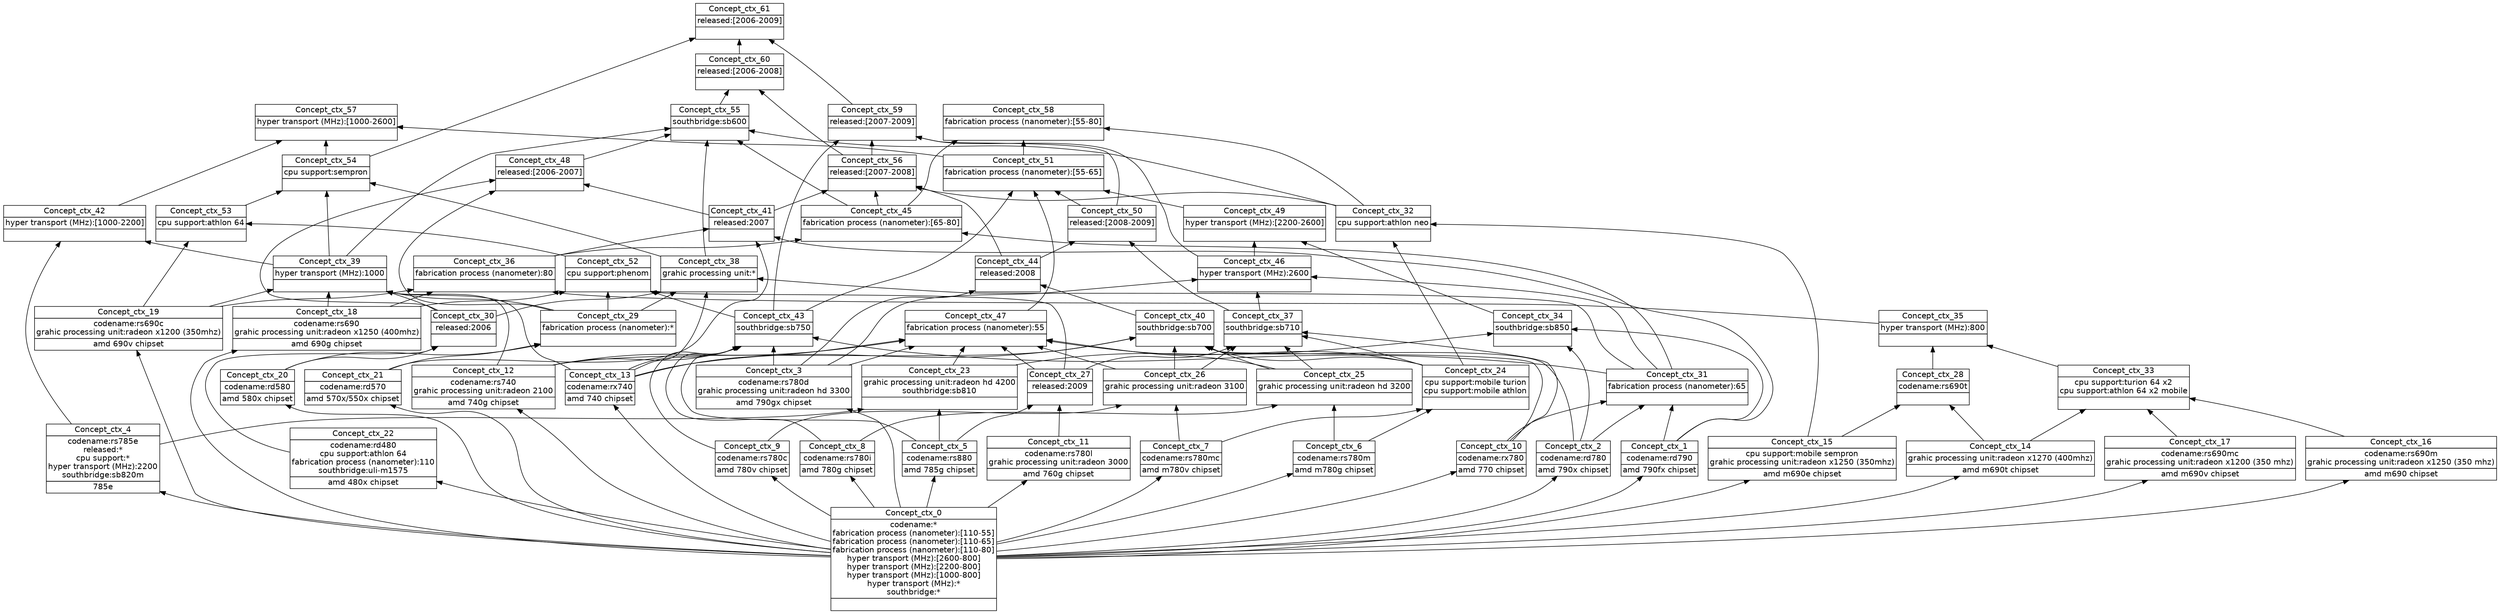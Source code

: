 digraph G { 
	rankdir=BT;
	margin=0;
	node [margin="0.03,0.03",fontname="DejaVu Sans"];
	ranksep=0.3;
	nodesep=0.2;
//graph[label="name:ctx,concept number:62,object number:22,attribute number:88"
22 [shape=none,label=<<table border="0" cellborder="1" cellspacing="0" port="p"><tr><td>Concept_ctx_0</td></tr><tr><td>codename:*<br/>fabrication process (nanometer):[110-55]<br/>fabrication process (nanometer):[110-65]<br/>fabrication process (nanometer):[110-80]<br/>hyper transport (MHz):[2600-800]<br/>hyper transport (MHz):[2200-800]<br/>hyper transport (MHz):[1000-800]<br/>hyper transport (MHz):*<br/>southbridge:*<br/></td></tr><tr><td><br/></td></tr></table>>];
1 [shape=none,label=<<table border="0" cellborder="1" cellspacing="0" port="p"><tr><td>Concept_ctx_22</td></tr><tr><td>codename:rd480<br/>cpu support:athlon 64<br/>fabrication process (nanometer):110<br/>southbridge:uli-m1575<br/></td></tr><tr><td>amd 480x chipset<br/></td></tr></table>>];
10 [shape=none,label=<<table border="0" cellborder="1" cellspacing="0" port="p"><tr><td>Concept_ctx_12</td></tr><tr><td>codename:rs740<br/>grahic processing unit:radeon 2100<br/></td></tr><tr><td>amd 740g chipset<br/></td></tr></table>>];
11 [shape=none,label=<<table border="0" cellborder="1" cellspacing="0" port="p"><tr><td>Concept_ctx_11</td></tr><tr><td>codename:rs780l<br/>grahic processing unit:radeon 3000<br/></td></tr><tr><td>amd 760g chipset<br/></td></tr></table>>];
12 [shape=none,label=<<table border="0" cellborder="1" cellspacing="0" port="p"><tr><td>Concept_ctx_10</td></tr><tr><td>codename:rx780<br/></td></tr><tr><td>amd 770 chipset<br/></td></tr></table>>];
13 [shape=none,label=<<table border="0" cellborder="1" cellspacing="0" port="p"><tr><td>Concept_ctx_9</td></tr><tr><td>codename:rs780c<br/></td></tr><tr><td>amd 780v chipset<br/></td></tr></table>>];
14 [shape=none,label=<<table border="0" cellborder="1" cellspacing="0" port="p"><tr><td>Concept_ctx_8</td></tr><tr><td>codename:rs780i<br/></td></tr><tr><td>amd 780g chipset<br/></td></tr></table>>];
15 [shape=none,label=<<table border="0" cellborder="1" cellspacing="0" port="p"><tr><td>Concept_ctx_7</td></tr><tr><td>codename:rs780mc<br/></td></tr><tr><td>amd m780v chipset<br/></td></tr></table>>];
16 [shape=none,label=<<table border="0" cellborder="1" cellspacing="0" port="p"><tr><td>Concept_ctx_6</td></tr><tr><td>codename:rs780m<br/></td></tr><tr><td>amd m780g chipset<br/></td></tr></table>>];
17 [shape=none,label=<<table border="0" cellborder="1" cellspacing="0" port="p"><tr><td>Concept_ctx_5</td></tr><tr><td>codename:rs880<br/></td></tr><tr><td>amd 785g chipset<br/></td></tr></table>>];
18 [shape=none,label=<<table border="0" cellborder="1" cellspacing="0" port="p"><tr><td>Concept_ctx_4</td></tr><tr><td>codename:rs785e<br/>released:*<br/>cpu support:*<br/>hyper transport (MHz):2200<br/>southbridge:sb820m<br/></td></tr><tr><td>785e<br/></td></tr></table>>];
19 [shape=none,label=<<table border="0" cellborder="1" cellspacing="0" port="p"><tr><td>Concept_ctx_3</td></tr><tr><td>codename:rs780d<br/>grahic processing unit:radeon hd 3300<br/></td></tr><tr><td>amd 790gx chipset<br/></td></tr></table>>];
2 [shape=none,label=<<table border="0" cellborder="1" cellspacing="0" port="p"><tr><td>Concept_ctx_21</td></tr><tr><td>codename:rd570<br/></td></tr><tr><td>amd 570x/550x chipset<br/></td></tr></table>>];
20 [shape=none,label=<<table border="0" cellborder="1" cellspacing="0" port="p"><tr><td>Concept_ctx_2</td></tr><tr><td>codename:rd780<br/></td></tr><tr><td>amd 790x chipset<br/></td></tr></table>>];
21 [shape=none,label=<<table border="0" cellborder="1" cellspacing="0" port="p"><tr><td>Concept_ctx_1</td></tr><tr><td>codename:rd790<br/></td></tr><tr><td>amd 790fx chipset<br/></td></tr></table>>];
3 [shape=none,label=<<table border="0" cellborder="1" cellspacing="0" port="p"><tr><td>Concept_ctx_20</td></tr><tr><td>codename:rd580<br/></td></tr><tr><td>amd 580x chipset<br/></td></tr></table>>];
36 [shape=none,label=<<table border="0" cellborder="1" cellspacing="0" port="p"><tr><td>Concept_ctx_14</td></tr><tr><td>grahic processing unit:radeon x1270 (400mhz)<br/></td></tr><tr><td>amd m690t chipset<br/></td></tr></table>>];
38 [shape=none,label=<<table border="0" cellborder="1" cellspacing="0" port="p"><tr><td>Concept_ctx_15</td></tr><tr><td>cpu support:mobile sempron<br/>grahic processing unit:radeon x1250 (350mhz)<br/></td></tr><tr><td>amd m690e chipset<br/></td></tr></table>>];
4 [shape=none,label=<<table border="0" cellborder="1" cellspacing="0" port="p"><tr><td>Concept_ctx_19</td></tr><tr><td>codename:rs690c<br/>grahic processing unit:radeon x1200 (350mhz)<br/></td></tr><tr><td>amd 690v chipset<br/></td></tr></table>>];
5 [shape=none,label=<<table border="0" cellborder="1" cellspacing="0" port="p"><tr><td>Concept_ctx_18</td></tr><tr><td>codename:rs690<br/>grahic processing unit:radeon x1250 (400mhz)<br/></td></tr><tr><td>amd 690g chipset<br/></td></tr></table>>];
6 [shape=none,label=<<table border="0" cellborder="1" cellspacing="0" port="p"><tr><td>Concept_ctx_17</td></tr><tr><td>codename:rs690mc<br/>grahic processing unit:radeon x1200 (350 mhz)<br/></td></tr><tr><td>amd m690v chipset<br/></td></tr></table>>];
7 [shape=none,label=<<table border="0" cellborder="1" cellspacing="0" port="p"><tr><td>Concept_ctx_16</td></tr><tr><td>codename:rs690m<br/>grahic processing unit:radeon x1250 (350 mhz)<br/></td></tr><tr><td>amd m690 chipset<br/></td></tr></table>>];
9 [shape=none,label=<<table border="0" cellborder="1" cellspacing="0" port="p"><tr><td>Concept_ctx_13</td></tr><tr><td>codename:rx740<br/></td></tr><tr><td>amd 740 chipset<br/></td></tr></table>>];
23 [shape=none,label=<<table border="0" cellborder="1" cellspacing="0" port="p"><tr><td>Concept_ctx_30</td></tr><tr><td>released:2006<br/></td></tr><tr><td><br/></td></tr></table>>];
26 [shape=none,label=<<table border="0" cellborder="1" cellspacing="0" port="p"><tr><td>Concept_ctx_27</td></tr><tr><td>released:2009<br/></td></tr><tr><td><br/></td></tr></table>>];
40 [shape=none,label=<<table border="0" cellborder="1" cellspacing="0" port="p"><tr><td>Concept_ctx_24</td></tr><tr><td>cpu support:mobile turion<br/>cpu support:mobile athlon<br/></td></tr><tr><td><br/></td></tr></table>>];
47 [shape=none,label=<<table border="0" cellborder="1" cellspacing="0" port="p"><tr><td>Concept_ctx_29</td></tr><tr><td>fabrication process (nanometer):*<br/></td></tr><tr><td><br/></td></tr></table>>];
55 [shape=none,label=<<table border="0" cellborder="1" cellspacing="0" port="p"><tr><td>Concept_ctx_26</td></tr><tr><td>grahic processing unit:radeon 3100<br/></td></tr><tr><td><br/></td></tr></table>>];
56 [shape=none,label=<<table border="0" cellborder="1" cellspacing="0" port="p"><tr><td>Concept_ctx_25</td></tr><tr><td>grahic processing unit:radeon hd 3200<br/></td></tr><tr><td><br/></td></tr></table>>];
57 [shape=none,label=<<table border="0" cellborder="1" cellspacing="0" port="p"><tr><td>Concept_ctx_23</td></tr><tr><td>grahic processing unit:radeon hd 4200<br/>southbridge:sb810<br/></td></tr><tr><td><br/></td></tr></table>>];
8 [shape=none,label=<<table border="0" cellborder="1" cellspacing="0" port="p"><tr><td>Concept_ctx_28</td></tr><tr><td>codename:rs690t<br/></td></tr><tr><td><br/></td></tr></table>>];
37 [shape=none,label=<<table border="0" cellborder="1" cellspacing="0" port="p"><tr><td>Concept_ctx_33</td></tr><tr><td>cpu support:turion 64 x2<br/>cpu support:athlon 64 x2 mobile<br/></td></tr><tr><td><br/></td></tr></table>>];
39 [shape=none,label=<<table border="0" cellborder="1" cellspacing="0" port="p"><tr><td>Concept_ctx_32</td></tr><tr><td>cpu support:athlon neo<br/></td></tr><tr><td><br/></td></tr></table>>];
42 [shape=none,label=<<table border="0" cellborder="1" cellspacing="0" port="p"><tr><td>Concept_ctx_31</td></tr><tr><td>fabrication process (nanometer):65<br/></td></tr><tr><td><br/></td></tr></table>>];
50 [shape=none,label=<<table border="0" cellborder="1" cellspacing="0" port="p"><tr><td>Concept_ctx_35</td></tr><tr><td>hyper transport (MHz):800<br/></td></tr><tr><td><br/></td></tr></table>>];
62 [shape=none,label=<<table border="0" cellborder="1" cellspacing="0" port="p"><tr><td>Concept_ctx_34</td></tr><tr><td>southbridge:sb850<br/></td></tr><tr><td><br/></td></tr></table>>];
43 [shape=none,label=<<table border="0" cellborder="1" cellspacing="0" port="p"><tr><td>Concept_ctx_36</td></tr><tr><td>fabrication process (nanometer):80<br/></td></tr><tr><td><br/></td></tr></table>>];
48 [shape=none,label=<<table border="0" cellborder="1" cellspacing="0" port="p"><tr><td>Concept_ctx_39</td></tr><tr><td>hyper transport (MHz):1000<br/></td></tr><tr><td><br/></td></tr></table>>];
54 [shape=none,label=<<table border="0" cellborder="1" cellspacing="0" port="p"><tr><td>Concept_ctx_38</td></tr><tr><td>grahic processing unit:*<br/></td></tr><tr><td><br/></td></tr></table>>];
61 [shape=none,label=<<table border="0" cellborder="1" cellspacing="0" port="p"><tr><td>Concept_ctx_37</td></tr><tr><td>southbridge:sb710<br/></td></tr><tr><td><br/></td></tr></table>>];
24 [shape=none,label=<<table border="0" cellborder="1" cellspacing="0" port="p"><tr><td>Concept_ctx_41</td></tr><tr><td>released:2007<br/></td></tr><tr><td><br/></td></tr></table>>];
51 [shape=none,label=<<table border="0" cellborder="1" cellspacing="0" port="p"><tr><td>Concept_ctx_42</td></tr><tr><td>hyper transport (MHz):[1000-2200]<br/></td></tr><tr><td><br/></td></tr></table>>];
59 [shape=none,label=<<table border="0" cellborder="1" cellspacing="0" port="p"><tr><td>Concept_ctx_40</td></tr><tr><td>southbridge:sb700<br/></td></tr><tr><td><br/></td></tr></table>>];
25 [shape=none,label=<<table border="0" cellborder="1" cellspacing="0" port="p"><tr><td>Concept_ctx_44</td></tr><tr><td>released:2008<br/></td></tr><tr><td><br/></td></tr></table>>];
45 [shape=none,label=<<table border="0" cellborder="1" cellspacing="0" port="p"><tr><td>Concept_ctx_45</td></tr><tr><td>fabrication process (nanometer):[65-80]<br/></td></tr><tr><td><br/></td></tr></table>>];
60 [shape=none,label=<<table border="0" cellborder="1" cellspacing="0" port="p"><tr><td>Concept_ctx_43</td></tr><tr><td>southbridge:sb750<br/></td></tr><tr><td><br/></td></tr></table>>];
27 [shape=none,label=<<table border="0" cellborder="1" cellspacing="0" port="p"><tr><td>Concept_ctx_48</td></tr><tr><td>released:[2006-2007]<br/></td></tr><tr><td><br/></td></tr></table>>];
41 [shape=none,label=<<table border="0" cellborder="1" cellspacing="0" port="p"><tr><td>Concept_ctx_47</td></tr><tr><td>fabrication process (nanometer):55<br/></td></tr><tr><td><br/></td></tr></table>>];
49 [shape=none,label=<<table border="0" cellborder="1" cellspacing="0" port="p"><tr><td>Concept_ctx_46</td></tr><tr><td>hyper transport (MHz):2600<br/></td></tr><tr><td><br/></td></tr></table>>];
29 [shape=none,label=<<table border="0" cellborder="1" cellspacing="0" port="p"><tr><td>Concept_ctx_50</td></tr><tr><td>released:[2008-2009]<br/></td></tr><tr><td><br/></td></tr></table>>];
52 [shape=none,label=<<table border="0" cellborder="1" cellspacing="0" port="p"><tr><td>Concept_ctx_49</td></tr><tr><td>hyper transport (MHz):[2200-2600]<br/></td></tr><tr><td><br/></td></tr></table>>];
34 [shape=none,label=<<table border="0" cellborder="1" cellspacing="0" port="p"><tr><td>Concept_ctx_52</td></tr><tr><td>cpu support:phenom<br/></td></tr><tr><td><br/></td></tr></table>>];
44 [shape=none,label=<<table border="0" cellborder="1" cellspacing="0" port="p"><tr><td>Concept_ctx_51</td></tr><tr><td>fabrication process (nanometer):[55-65]<br/></td></tr><tr><td><br/></td></tr></table>>];
35 [shape=none,label=<<table border="0" cellborder="1" cellspacing="0" port="p"><tr><td>Concept_ctx_53</td></tr><tr><td>cpu support:athlon 64<br/></td></tr><tr><td><br/></td></tr></table>>];
33 [shape=none,label=<<table border="0" cellborder="1" cellspacing="0" port="p"><tr><td>Concept_ctx_54</td></tr><tr><td>cpu support:sempron<br/></td></tr><tr><td><br/></td></tr></table>>];
58 [shape=none,label=<<table border="0" cellborder="1" cellspacing="0" port="p"><tr><td>Concept_ctx_55</td></tr><tr><td>southbridge:sb600<br/></td></tr><tr><td><br/></td></tr></table>>];
28 [shape=none,label=<<table border="0" cellborder="1" cellspacing="0" port="p"><tr><td>Concept_ctx_56</td></tr><tr><td>released:[2007-2008]<br/></td></tr><tr><td><br/></td></tr></table>>];
53 [shape=none,label=<<table border="0" cellborder="1" cellspacing="0" port="p"><tr><td>Concept_ctx_57</td></tr><tr><td>hyper transport (MHz):[1000-2600]<br/></td></tr><tr><td><br/></td></tr></table>>];
30 [shape=none,label=<<table border="0" cellborder="1" cellspacing="0" port="p"><tr><td>Concept_ctx_60</td></tr><tr><td>released:[2006-2008]<br/></td></tr><tr><td><br/></td></tr></table>>];
31 [shape=none,label=<<table border="0" cellborder="1" cellspacing="0" port="p"><tr><td>Concept_ctx_59</td></tr><tr><td>released:[2007-2009]<br/></td></tr><tr><td><br/></td></tr></table>>];
46 [shape=none,label=<<table border="0" cellborder="1" cellspacing="0" port="p"><tr><td>Concept_ctx_58</td></tr><tr><td>fabrication process (nanometer):[55-80]<br/></td></tr><tr><td><br/></td></tr></table>>];
32 [shape=none,label=<<table border="0" cellborder="1" cellspacing="0" port="p"><tr><td>Concept_ctx_61</td></tr><tr><td>released:[2006-2009]<br/></td></tr><tr><td><br/></td></tr></table>>];
	22:p -> 1:p
	22:p -> 10:p
	22:p -> 11:p
	22:p -> 12:p
	22:p -> 13:p
	22:p -> 14:p
	22:p -> 15:p
	22:p -> 16:p
	22:p -> 17:p
	22:p -> 18:p
	22:p -> 19:p
	22:p -> 2:p
	22:p -> 20:p
	22:p -> 21:p
	22:p -> 3:p
	22:p -> 36:p
	22:p -> 38:p
	22:p -> 4:p
	22:p -> 5:p
	22:p -> 6:p
	22:p -> 7:p
	22:p -> 9:p
	1:p -> 23:p
	3:p -> 23:p
	11:p -> 26:p
	17:p -> 26:p
	15:p -> 40:p
	16:p -> 40:p
	3:p -> 47:p
	2:p -> 47:p
	13:p -> 55:p
	15:p -> 55:p
	14:p -> 56:p
	16:p -> 56:p
	18:p -> 57:p
	17:p -> 57:p
	36:p -> 8:p
	38:p -> 8:p
	6:p -> 37:p
	36:p -> 37:p
	7:p -> 37:p
	40:p -> 39:p
	38:p -> 39:p
	21:p -> 42:p
	12:p -> 42:p
	20:p -> 42:p
	8:p -> 50:p
	37:p -> 50:p
	21:p -> 62:p
	57:p -> 62:p
	20:p -> 62:p
	5:p -> 43:p
	4:p -> 43:p
	50:p -> 43:p
	47:p -> 48:p
	5:p -> 48:p
	9:p -> 48:p
	4:p -> 48:p
	10:p -> 48:p
	23:p -> 48:p
	47:p -> 54:p
	9:p -> 54:p
	23:p -> 54:p
	42:p -> 54:p
	40:p -> 61:p
	26:p -> 61:p
	56:p -> 61:p
	55:p -> 61:p
	12:p -> 61:p
	43:p -> 24:p
	21:p -> 24:p
	2:p -> 24:p
	18:p -> 51:p
	48:p -> 51:p
	9:p -> 59:p
	40:p -> 59:p
	56:p -> 59:p
	12:p -> 59:p
	10:p -> 59:p
	55:p -> 59:p
	20:p -> 59:p
	59:p -> 25:p
	19:p -> 25:p
	42:p -> 45:p
	43:p -> 45:p
	9:p -> 60:p
	14:p -> 60:p
	17:p -> 60:p
	13:p -> 60:p
	10:p -> 60:p
	19:p -> 60:p
	42:p -> 60:p
	47:p -> 27:p
	24:p -> 27:p
	23:p -> 27:p
	9:p -> 41:p
	40:p -> 41:p
	56:p -> 41:p
	57:p -> 41:p
	26:p -> 41:p
	10:p -> 41:p
	55:p -> 41:p
	19:p -> 41:p
	61:p -> 49:p
	19:p -> 49:p
	42:p -> 49:p
	61:p -> 29:p
	25:p -> 29:p
	49:p -> 52:p
	62:p -> 52:p
	5:p -> 34:p
	60:p -> 34:p
	47:p -> 34:p
	26:p -> 34:p
	41:p -> 44:p
	52:p -> 44:p
	29:p -> 44:p
	60:p -> 44:p
	4:p -> 35:p
	34:p -> 35:p
	35:p -> 33:p
	48:p -> 33:p
	54:p -> 33:p
	27:p -> 58:p
	45:p -> 58:p
	39:p -> 58:p
	48:p -> 58:p
	54:p -> 58:p
	25:p -> 28:p
	39:p -> 28:p
	45:p -> 28:p
	24:p -> 28:p
	51:p -> 53:p
	33:p -> 53:p
	44:p -> 53:p
	58:p -> 30:p
	28:p -> 30:p
	28:p -> 31:p
	29:p -> 31:p
	49:p -> 31:p
	60:p -> 31:p
	45:p -> 46:p
	39:p -> 46:p
	44:p -> 46:p
	31:p -> 32:p
	30:p -> 32:p
	33:p -> 32:p
}